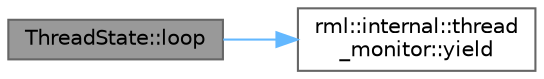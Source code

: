 digraph "ThreadState::loop"
{
 // LATEX_PDF_SIZE
  bgcolor="transparent";
  edge [fontname=Helvetica,fontsize=10,labelfontname=Helvetica,labelfontsize=10];
  node [fontname=Helvetica,fontsize=10,shape=box,height=0.2,width=0.4];
  rankdir="LR";
  Node1 [id="Node000001",label="ThreadState::loop",height=0.2,width=0.4,color="gray40", fillcolor="grey60", style="filled", fontcolor="black",tooltip=" "];
  Node1 -> Node2 [id="edge1_Node000001_Node000002",color="steelblue1",style="solid",tooltip=" "];
  Node2 [id="Node000002",label="rml::internal::thread\l_monitor::yield",height=0.2,width=0.4,color="grey40", fillcolor="white", style="filled",URL="$classrml_1_1internal_1_1thread__monitor.html#a5c286f93f53ec2ac4f0d70650ba32b92",tooltip="Yield control to OS"];
}
